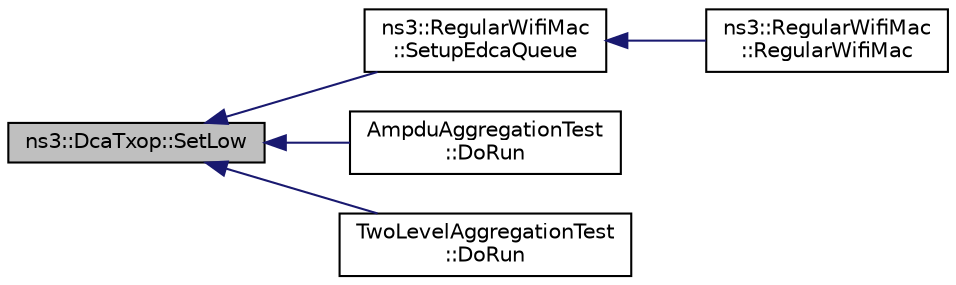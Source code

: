 digraph "ns3::DcaTxop::SetLow"
{
  edge [fontname="Helvetica",fontsize="10",labelfontname="Helvetica",labelfontsize="10"];
  node [fontname="Helvetica",fontsize="10",shape=record];
  rankdir="LR";
  Node1 [label="ns3::DcaTxop::SetLow",height=0.2,width=0.4,color="black", fillcolor="grey75", style="filled", fontcolor="black"];
  Node1 -> Node2 [dir="back",color="midnightblue",fontsize="10",style="solid"];
  Node2 [label="ns3::RegularWifiMac\l::SetupEdcaQueue",height=0.2,width=0.4,color="black", fillcolor="white", style="filled",URL="$df/db9/classns3_1_1RegularWifiMac.html#a4f5fd33ab92758cd2a117f57dd45eff1"];
  Node2 -> Node3 [dir="back",color="midnightblue",fontsize="10",style="solid"];
  Node3 [label="ns3::RegularWifiMac\l::RegularWifiMac",height=0.2,width=0.4,color="black", fillcolor="white", style="filled",URL="$df/db9/classns3_1_1RegularWifiMac.html#a56bc0e2b8ecde6fc50e6f8921ce64957"];
  Node1 -> Node4 [dir="back",color="midnightblue",fontsize="10",style="solid"];
  Node4 [label="AmpduAggregationTest\l::DoRun",height=0.2,width=0.4,color="black", fillcolor="white", style="filled",URL="$d2/db5/classAmpduAggregationTest.html#a7414dc8d4dd982ab4c1eaadb5b2c693d",tooltip="Implementation to actually run this TestCase. "];
  Node1 -> Node5 [dir="back",color="midnightblue",fontsize="10",style="solid"];
  Node5 [label="TwoLevelAggregationTest\l::DoRun",height=0.2,width=0.4,color="black", fillcolor="white", style="filled",URL="$db/d72/classTwoLevelAggregationTest.html#a40c6f5f8be6c48673d0bfd218d95afe0",tooltip="Implementation to actually run this TestCase. "];
}
